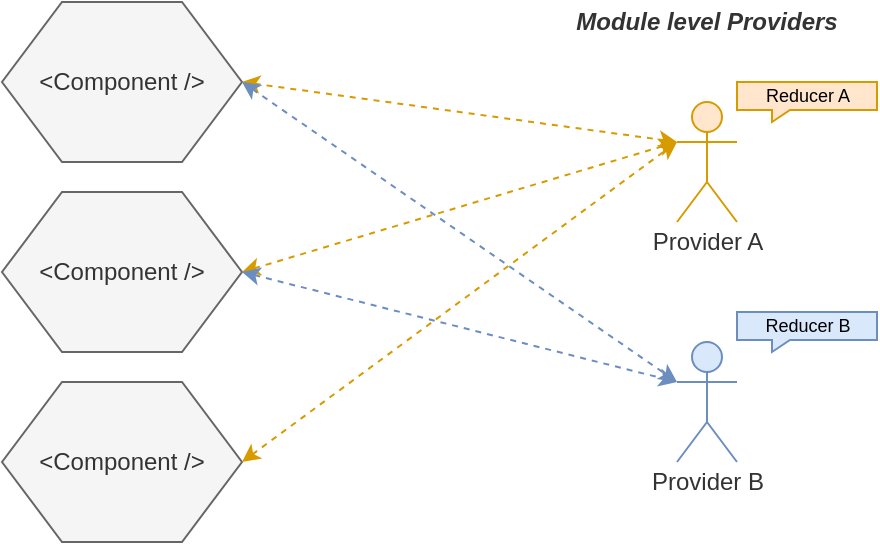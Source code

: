 <mxfile version="12.1.3" type="device" pages="1"><diagram id="9y3sJPd6GvBOZAIRHx5I" name="Page-1"><mxGraphModel dx="391" dy="199" grid="1" gridSize="10" guides="1" tooltips="1" connect="1" arrows="1" fold="1" page="1" pageScale="1" pageWidth="850" pageHeight="1100" math="0" shadow="0"><root><mxCell id="0"/><mxCell id="1" parent="0"/><mxCell id="72BvNDU-p0l_JNu-A1Es-12" value="&amp;lt;Component /&amp;gt;" style="shape=hexagon;perimeter=hexagonPerimeter2;whiteSpace=wrap;html=1;fillColor=#f5f5f5;strokeColor=#666666;fontColor=#333333;" vertex="1" parent="1"><mxGeometry x="200" y="630" width="120" height="80" as="geometry"/></mxCell><mxCell id="72BvNDU-p0l_JNu-A1Es-13" value="&amp;lt;Component /&amp;gt;" style="shape=hexagon;perimeter=hexagonPerimeter2;whiteSpace=wrap;html=1;fillColor=#f5f5f5;strokeColor=#666666;fontColor=#333333;" vertex="1" parent="1"><mxGeometry x="200" y="725" width="120" height="80" as="geometry"/></mxCell><mxCell id="72BvNDU-p0l_JNu-A1Es-14" value="&amp;lt;Component /&amp;gt;" style="shape=hexagon;perimeter=hexagonPerimeter2;whiteSpace=wrap;html=1;fillColor=#f5f5f5;strokeColor=#666666;fontColor=#333333;" vertex="1" parent="1"><mxGeometry x="200" y="820" width="120" height="80" as="geometry"/></mxCell><mxCell id="72BvNDU-p0l_JNu-A1Es-16" value="" style="endArrow=classic;startArrow=classic;html=1;fillColor=#ffe6cc;strokeColor=#d79b00;entryX=0;entryY=0.333;entryDx=0;entryDy=0;entryPerimeter=0;dashed=1;" edge="1" parent="1" target="72BvNDU-p0l_JNu-A1Es-21"><mxGeometry width="50" height="50" relative="1" as="geometry"><mxPoint x="320" y="670" as="sourcePoint"/><mxPoint x="370" y="620" as="targetPoint"/></mxGeometry></mxCell><mxCell id="72BvNDU-p0l_JNu-A1Es-17" value="" style="endArrow=classic;startArrow=classic;html=1;fillColor=#ffe6cc;strokeColor=#d79b00;entryX=0;entryY=0.333;entryDx=0;entryDy=0;entryPerimeter=0;dashed=1;" edge="1" parent="1" target="72BvNDU-p0l_JNu-A1Es-21"><mxGeometry width="50" height="50" relative="1" as="geometry"><mxPoint x="320" y="860" as="sourcePoint"/><mxPoint x="530" y="670" as="targetPoint"/></mxGeometry></mxCell><mxCell id="72BvNDU-p0l_JNu-A1Es-18" value="" style="endArrow=classic;startArrow=classic;html=1;fillColor=#ffe6cc;strokeColor=#d79b00;entryX=0;entryY=0.333;entryDx=0;entryDy=0;entryPerimeter=0;dashed=1;exitX=1;exitY=0.5;exitDx=0;exitDy=0;" edge="1" parent="1" target="72BvNDU-p0l_JNu-A1Es-21" source="72BvNDU-p0l_JNu-A1Es-13"><mxGeometry width="50" height="50" relative="1" as="geometry"><mxPoint x="320" y="760" as="sourcePoint"/><mxPoint x="530" y="670" as="targetPoint"/></mxGeometry></mxCell><mxCell id="72BvNDU-p0l_JNu-A1Es-21" value="" style="shape=umlActor;verticalLabelPosition=bottom;labelBackgroundColor=#ffffff;verticalAlign=top;html=1;outlineConnect=0;fillColor=#ffe6cc;strokeColor=#d79b00;gradientColor=none;" vertex="1" parent="1"><mxGeometry x="537.5" y="680" width="30" height="60" as="geometry"/></mxCell><mxCell id="72BvNDU-p0l_JNu-A1Es-26" value="&lt;br&gt;" style="shape=umlActor;verticalLabelPosition=bottom;labelBackgroundColor=#ffffff;verticalAlign=top;html=1;outlineConnect=0;fillColor=#dae8fc;strokeColor=#6c8ebf;" vertex="1" parent="1"><mxGeometry x="537.5" y="800" width="30" height="60" as="geometry"/></mxCell><mxCell id="72BvNDU-p0l_JNu-A1Es-37" value="" style="endArrow=classic;startArrow=classic;html=1;fillColor=#dae8fc;strokeColor=#6c8ebf;entryX=0;entryY=0.333;entryDx=0;entryDy=0;entryPerimeter=0;dashed=1;" edge="1" parent="1" target="72BvNDU-p0l_JNu-A1Es-26"><mxGeometry width="50" height="50" relative="1" as="geometry"><mxPoint x="320" y="670" as="sourcePoint"/><mxPoint x="540" y="760" as="targetPoint"/></mxGeometry></mxCell><mxCell id="72BvNDU-p0l_JNu-A1Es-38" value="" style="endArrow=classic;startArrow=classic;html=1;fillColor=#dae8fc;strokeColor=#6c8ebf;dashed=1;entryX=0;entryY=0.333;entryDx=0;entryDy=0;entryPerimeter=0;exitX=1;exitY=0.5;exitDx=0;exitDy=0;" edge="1" parent="1" source="72BvNDU-p0l_JNu-A1Es-13" target="72BvNDU-p0l_JNu-A1Es-26"><mxGeometry width="50" height="50" relative="1" as="geometry"><mxPoint x="320" y="760" as="sourcePoint"/><mxPoint x="540" y="880.5" as="targetPoint"/></mxGeometry></mxCell><mxCell id="72BvNDU-p0l_JNu-A1Es-40" value="&lt;b&gt;Module level Providers&lt;/b&gt;" style="text;html=1;strokeColor=none;fillColor=none;align=center;verticalAlign=middle;whiteSpace=wrap;rounded=0;fontStyle=2;fontColor=#333333;" vertex="1" parent="1"><mxGeometry x="485" y="630" width="135" height="20" as="geometry"/></mxCell><mxCell id="72BvNDU-p0l_JNu-A1Es-45" value="&lt;span style=&quot;font-style: normal&quot;&gt;Provider A&lt;/span&gt;" style="text;html=1;strokeColor=none;fillColor=none;align=center;verticalAlign=middle;whiteSpace=wrap;rounded=0;fontStyle=2;fontColor=#333333;" vertex="1" parent="1"><mxGeometry x="518.5" y="740" width="68" height="20" as="geometry"/></mxCell><mxCell id="72BvNDU-p0l_JNu-A1Es-50" value="&lt;span style=&quot;font-style: normal&quot;&gt;Provider B&lt;/span&gt;" style="text;html=1;strokeColor=none;fillColor=none;align=center;verticalAlign=middle;whiteSpace=wrap;rounded=0;fontStyle=2;fontColor=#333333;" vertex="1" parent="1"><mxGeometry x="518.5" y="860" width="68" height="20" as="geometry"/></mxCell><mxCell id="72BvNDU-p0l_JNu-A1Es-59" value="Reducer A" style="shape=callout;whiteSpace=wrap;html=1;perimeter=calloutPerimeter;fillColor=#ffe6cc;position2=0.25;size=6;position=0.25;strokeColor=#d79b00;fontSize=9;base=9;" vertex="1" parent="1"><mxGeometry x="567.5" y="670" width="70" height="20" as="geometry"/></mxCell><mxCell id="72BvNDU-p0l_JNu-A1Es-60" value="Reducer B" style="shape=callout;whiteSpace=wrap;html=1;perimeter=calloutPerimeter;fillColor=#dae8fc;position2=0.25;size=6;position=0.25;strokeColor=#6c8ebf;fontSize=9;base=9;" vertex="1" parent="1"><mxGeometry x="567.5" y="785" width="70" height="20" as="geometry"/></mxCell></root></mxGraphModel></diagram></mxfile>